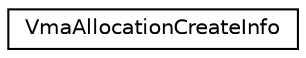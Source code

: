 digraph "Graphical Class Hierarchy"
{
  edge [fontname="Helvetica",fontsize="10",labelfontname="Helvetica",labelfontsize="10"];
  node [fontname="Helvetica",fontsize="10",shape=record];
  rankdir="LR";
  Node0 [label="VmaAllocationCreateInfo",height=0.2,width=0.4,color="black", fillcolor="white", style="filled",URL="$structVmaAllocationCreateInfo.html"];
}
